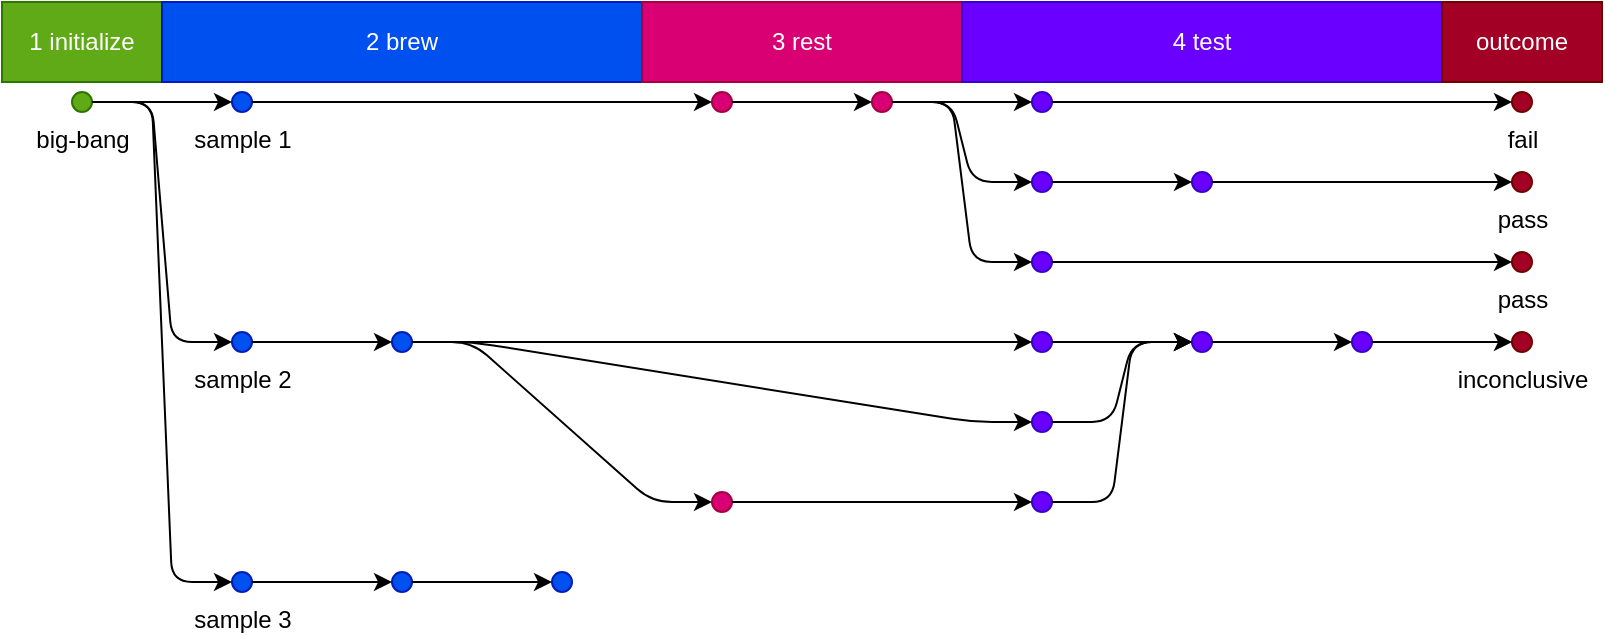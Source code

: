 <mxGraphModel dx="640" dy="480">
	<root>
		<mxCell id="root" style=""></mxCell>
		<mxCell id="layer1" style="" parent="root"></mxCell>
		<mxCell id="1 initialize" value="1 initialize" style="html=1;whiteSpace=wrap;fontColor=#ffffff;fillColor=#60A917;strokeColor=#2D7600;" parent="layer1" vertex="1">
			<mxGeometry width="80" height="40" as="geometry"></mxGeometry>
		</mxCell>
		<mxCell id="2 brew" value="2 brew" style="html=1;whiteSpace=wrap;fontColor=#ffffff;strokeColor=#001DBC;fillColor=#0050ef;" parent="layer1" vertex="1">
			<mxGeometry x="80" width="240" height="40" as="geometry"></mxGeometry>
		</mxCell>
		<mxCell id="3 rest" value="3 rest" style="html=1;whiteSpace=wrap;fontColor=#ffffff;strokeColor=#A50040;fillColor=#d80073;" parent="layer1" vertex="1">
			<mxGeometry x="320" width="160" height="40" as="geometry"></mxGeometry>
		</mxCell>
		<mxCell id="4 test" value="4 test" style="html=1;whiteSpace=wrap;fontColor=#ffffff;strokeColor=#3700CC;fillColor=#6a00ff;" parent="layer1" vertex="1">
			<mxGeometry x="480" width="240" height="40" as="geometry"></mxGeometry>
		</mxCell>
		<mxCell id="outcome" value="outcome" style="html=1;whiteSpace=wrap;fontColor=#ffffff;strokeColor=#6F0000;fillColor=#a20025;" parent="layer1" vertex="1">
			<mxGeometry x="720" width="80" height="40" as="geometry"></mxGeometry>
		</mxCell>
		<mxCell id="0" value="big-bang" style="ellipse;labelPosition=center;align=center;fillColor=#60A917;aspect=fixed;html=1;verticalLabelPosition=bottom;verticalAlign=top;fontColor=#000000;strokeColor=#2D7600;" parent="layer1" vertex="1">
			<mxGeometry x="35" y="45" width="10" height="10" as="geometry"></mxGeometry>
		</mxCell>
		<mxCell id="1" value="sample 1" style="aspect=fixed;verticalLabelPosition=bottom;verticalAlign=top;strokeColor=#001DBC;fillColor=#0050ef;ellipse;html=1;labelPosition=center;align=center;fontColor=#000000;" parent="layer1" vertex="1">
			<mxGeometry x="115" y="45" width="10" height="10" as="geometry"></mxGeometry>
		</mxCell>
		<mxCell id="4" style="verticalAlign=top;strokeColor=#A50040;fillColor=#d80073;verticalLabelPosition=bottom;align=center;html=1;labelPosition=center;fontColor=#000000;ellipse;aspect=fixed;" parent="layer1" vertex="1">
			<mxGeometry x="355" y="45" width="10" height="10" as="geometry"></mxGeometry>
		</mxCell>
		<mxCell id="5" style="verticalAlign=top;strokeColor=#A50040;ellipse;aspect=fixed;verticalLabelPosition=bottom;align=center;html=1;labelPosition=center;fontColor=#000000;fillColor=#d80073;" parent="layer1" vertex="1">
			<mxGeometry x="435" y="45" width="10" height="10" as="geometry"></mxGeometry>
		</mxCell>
		<mxCell id="7" style="ellipse;aspect=fixed;html=1;labelPosition=center;fontColor=#000000;verticalLabelPosition=bottom;align=center;verticalAlign=top;strokeColor=#3700CC;fillColor=#6a00ff;" parent="layer1" vertex="1">
			<mxGeometry x="515" y="45" width="10" height="10" as="geometry"></mxGeometry>
		</mxCell>
		<mxCell id="7fail" value="fail" style="labelPosition=center;verticalLabelPosition=bottom;verticalAlign=top;fontColor=#000000;fillColor=#a20025;html=1;aspect=fixed;align=center;strokeColor=#6F0000;ellipse;" parent="layer1" vertex="1">
			<mxGeometry x="755" y="45" width="10" height="10" as="geometry"></mxGeometry>
		</mxCell>
		<mxCell id="7-7fail" style="strokeWidth=1;edgeStyle=entityRelationEdgeStyle;orthogonalLoop=1;jettySize=auto;html=1;" parent="layer1" edge="1" source="7" target="7fail">
			<mxGeometry relative="1" as="geometry"></mxGeometry>
		</mxCell>
		<mxCell id="5-7" style="strokeWidth=1;edgeStyle=entityRelationEdgeStyle;orthogonalLoop=1;jettySize=auto;html=1;" parent="layer1" edge="1" source="5" target="7">
			<mxGeometry relative="1" as="geometry"></mxGeometry>
		</mxCell>
		<mxCell id="8" style="verticalAlign=top;fontColor=#000000;ellipse;aspect=fixed;verticalLabelPosition=bottom;align=center;strokeColor=#3700CC;fillColor=#6a00ff;html=1;labelPosition=center;" parent="layer1" vertex="1">
			<mxGeometry x="515" y="85" width="10" height="10" as="geometry"></mxGeometry>
		</mxCell>
		<mxCell id="9" style="ellipse;html=1;labelPosition=center;align=center;fillColor=#6a00ff;aspect=fixed;verticalLabelPosition=bottom;verticalAlign=top;fontColor=#000000;strokeColor=#3700CC;" parent="layer1" vertex="1">
			<mxGeometry x="595" y="85" width="10" height="10" as="geometry"></mxGeometry>
		</mxCell>
		<mxCell id="9pass" value="pass" style="ellipse;aspect=fixed;html=1;labelPosition=center;align=center;strokeColor=#6F0000;verticalLabelPosition=bottom;verticalAlign=top;fontColor=#000000;fillColor=#a20025;" parent="layer1" vertex="1">
			<mxGeometry x="755" y="85" width="10" height="10" as="geometry"></mxGeometry>
		</mxCell>
		<mxCell id="9-9pass" style="edgeStyle=entityRelationEdgeStyle;orthogonalLoop=1;jettySize=auto;html=1;strokeWidth=1;" parent="layer1" edge="1" source="9" target="9pass">
			<mxGeometry relative="1" as="geometry"></mxGeometry>
		</mxCell>
		<mxCell id="8-9" style="edgeStyle=entityRelationEdgeStyle;orthogonalLoop=1;jettySize=auto;html=1;strokeWidth=1;" parent="layer1" edge="1" source="8" target="9">
			<mxGeometry relative="1" as="geometry"></mxGeometry>
		</mxCell>
		<mxCell id="5-8" style="html=1;strokeWidth=1;edgeStyle=entityRelationEdgeStyle;orthogonalLoop=1;jettySize=auto;" parent="layer1" edge="1" source="5" target="8">
			<mxGeometry relative="1" as="geometry"></mxGeometry>
		</mxCell>
		<mxCell id="6" style="fontColor=#000000;aspect=fixed;html=1;labelPosition=center;verticalLabelPosition=bottom;verticalAlign=top;ellipse;align=center;strokeColor=#3700CC;fillColor=#6a00ff;" parent="layer1" vertex="1">
			<mxGeometry x="515" y="125" width="10" height="10" as="geometry"></mxGeometry>
		</mxCell>
		<mxCell id="6pass" value="pass" style="aspect=fixed;html=1;verticalAlign=top;ellipse;labelPosition=center;verticalLabelPosition=bottom;align=center;fontColor=#000000;strokeColor=#6F0000;fillColor=#a20025;" parent="layer1" vertex="1">
			<mxGeometry x="755" y="125" width="10" height="10" as="geometry"></mxGeometry>
		</mxCell>
		<mxCell id="6-6pass" style="strokeWidth=1;edgeStyle=entityRelationEdgeStyle;orthogonalLoop=1;jettySize=auto;html=1;" parent="layer1" edge="1" source="6" target="6pass">
			<mxGeometry relative="1" as="geometry"></mxGeometry>
		</mxCell>
		<mxCell id="5-6" style="html=1;strokeWidth=1;edgeStyle=entityRelationEdgeStyle;orthogonalLoop=1;jettySize=auto;" parent="layer1" edge="1" source="5" target="6">
			<mxGeometry relative="1" as="geometry"></mxGeometry>
		</mxCell>
		<mxCell id="4-5" style="strokeWidth=1;edgeStyle=entityRelationEdgeStyle;orthogonalLoop=1;jettySize=auto;html=1;" parent="layer1" edge="1" source="4" target="5">
			<mxGeometry relative="1" as="geometry"></mxGeometry>
		</mxCell>
		<mxCell id="1-4" style="html=1;strokeWidth=1;edgeStyle=entityRelationEdgeStyle;orthogonalLoop=1;jettySize=auto;" parent="layer1" edge="1" source="1" target="4">
			<mxGeometry relative="1" as="geometry"></mxGeometry>
		</mxCell>
		<mxCell id="0-1" style="edgeStyle=entityRelationEdgeStyle;orthogonalLoop=1;jettySize=auto;html=1;strokeWidth=1;" parent="layer1" edge="1" source="0" target="1">
			<mxGeometry relative="1" as="geometry"></mxGeometry>
		</mxCell>
		<mxCell id="2" value="sample 2" style="aspect=fixed;labelPosition=center;align=center;strokeColor=#001DBC;fillColor=#0050ef;ellipse;verticalLabelPosition=bottom;verticalAlign=top;fontColor=#000000;html=1;" parent="layer1" vertex="1">
			<mxGeometry x="115" y="165" width="10" height="10" as="geometry"></mxGeometry>
		</mxCell>
		<mxCell id="10" style="aspect=fixed;align=center;verticalAlign=top;strokeColor=#001DBC;fillColor=#0050ef;ellipse;html=1;labelPosition=center;verticalLabelPosition=bottom;fontColor=#000000;" parent="layer1" vertex="1">
			<mxGeometry x="195" y="165" width="10" height="10" as="geometry"></mxGeometry>
		</mxCell>
		<mxCell id="14" style="verticalLabelPosition=bottom;verticalAlign=top;aspect=fixed;html=1;labelPosition=center;strokeColor=#3700CC;fillColor=#6a00ff;ellipse;align=center;fontColor=#000000;" parent="layer1" vertex="1">
			<mxGeometry x="515" y="165" width="10" height="10" as="geometry"></mxGeometry>
		</mxCell>
		<mxCell id="15" style="html=1;labelPosition=center;verticalLabelPosition=bottom;fontColor=#000000;fillColor=#6a00ff;ellipse;aspect=fixed;align=center;verticalAlign=top;strokeColor=#3700CC;" parent="layer1" vertex="1">
			<mxGeometry x="595" y="165" width="10" height="10" as="geometry"></mxGeometry>
		</mxCell>
		<mxCell id="16" style="align=center;fillColor=#6a00ff;ellipse;html=1;verticalLabelPosition=bottom;verticalAlign=top;fontColor=#000000;strokeColor=#3700CC;aspect=fixed;labelPosition=center;" parent="layer1" vertex="1">
			<mxGeometry x="675" y="165" width="10" height="10" as="geometry"></mxGeometry>
		</mxCell>
		<mxCell id="16 inconclusive" value=" inconclusive" style="ellipse;fontColor=#000000;fillColor=#a20025;aspect=fixed;html=1;labelPosition=center;verticalLabelPosition=bottom;align=center;verticalAlign=top;strokeColor=#6F0000;" parent="layer1" vertex="1">
			<mxGeometry x="755" y="165" width="10" height="10" as="geometry"></mxGeometry>
		</mxCell>
		<mxCell id="16-16 inconclusive" style="strokeWidth=1;edgeStyle=entityRelationEdgeStyle;orthogonalLoop=1;jettySize=auto;html=1;" parent="layer1" edge="1" source="16" target="16 inconclusive">
			<mxGeometry relative="1" as="geometry"></mxGeometry>
		</mxCell>
		<mxCell id="15-16" style="edgeStyle=entityRelationEdgeStyle;orthogonalLoop=1;jettySize=auto;html=1;strokeWidth=1;" parent="layer1" edge="1" source="15" target="16">
			<mxGeometry relative="1" as="geometry"></mxGeometry>
		</mxCell>
		<mxCell id="14-15" style="orthogonalLoop=1;jettySize=auto;html=1;strokeWidth=1;edgeStyle=entityRelationEdgeStyle;" parent="layer1" edge="1" source="14" target="15">
			<mxGeometry relative="1" as="geometry"></mxGeometry>
		</mxCell>
		<mxCell id="10-14" style="html=1;strokeWidth=1;edgeStyle=entityRelationEdgeStyle;orthogonalLoop=1;jettySize=auto;" parent="layer1" edge="1" source="10" target="14">
			<mxGeometry relative="1" as="geometry"></mxGeometry>
		</mxCell>
		<mxCell id="11" style="strokeColor=#3700CC;html=1;fontColor=#000000;labelPosition=center;verticalLabelPosition=bottom;align=center;verticalAlign=top;fillColor=#6a00ff;ellipse;aspect=fixed;" parent="layer1" vertex="1">
			<mxGeometry x="515" y="205" width="10" height="10" as="geometry"></mxGeometry>
		</mxCell>
		<mxCell id="11-15" style="strokeWidth=1;edgeStyle=entityRelationEdgeStyle;orthogonalLoop=1;jettySize=auto;html=1;" parent="layer1" edge="1" source="11" target="15">
			<mxGeometry relative="1" as="geometry"></mxGeometry>
		</mxCell>
		<mxCell id="10-11" style="edgeStyle=entityRelationEdgeStyle;orthogonalLoop=1;jettySize=auto;html=1;strokeWidth=1;" parent="layer1" edge="1" source="10" target="11">
			<mxGeometry relative="1" as="geometry"></mxGeometry>
		</mxCell>
		<mxCell id="12" style="align=center;verticalAlign=top;fontColor=#000000;aspect=fixed;html=1;labelPosition=center;fillColor=#d80073;ellipse;verticalLabelPosition=bottom;strokeColor=#A50040;" parent="layer1" vertex="1">
			<mxGeometry x="355" y="245" width="10" height="10" as="geometry"></mxGeometry>
		</mxCell>
		<mxCell id="13" style="ellipse;aspect=fixed;html=1;verticalLabelPosition=bottom;align=center;fontColor=#000000;labelPosition=center;verticalAlign=top;strokeColor=#3700CC;fillColor=#6a00ff;" parent="layer1" vertex="1">
			<mxGeometry x="515" y="245" width="10" height="10" as="geometry"></mxGeometry>
		</mxCell>
		<mxCell id="13-15" style="jettySize=auto;html=1;strokeWidth=1;edgeStyle=entityRelationEdgeStyle;orthogonalLoop=1;" parent="layer1" edge="1" source="13" target="15">
			<mxGeometry relative="1" as="geometry"></mxGeometry>
		</mxCell>
		<mxCell id="12-13" style="edgeStyle=entityRelationEdgeStyle;orthogonalLoop=1;jettySize=auto;html=1;strokeWidth=1;" parent="layer1" edge="1" source="12" target="13">
			<mxGeometry relative="1" as="geometry"></mxGeometry>
		</mxCell>
		<mxCell id="10-12" style="orthogonalLoop=1;jettySize=auto;html=1;strokeWidth=1;edgeStyle=entityRelationEdgeStyle;" parent="layer1" edge="1" source="10" target="12">
			<mxGeometry relative="1" as="geometry"></mxGeometry>
		</mxCell>
		<mxCell id="2-10" style="edgeStyle=entityRelationEdgeStyle;orthogonalLoop=1;jettySize=auto;html=1;strokeWidth=1;" parent="layer1" edge="1" source="2" target="10">
			<mxGeometry relative="1" as="geometry"></mxGeometry>
		</mxCell>
		<mxCell id="0-2" style="jettySize=auto;html=1;strokeWidth=1;edgeStyle=entityRelationEdgeStyle;orthogonalLoop=1;" parent="layer1" edge="1" source="0" target="2">
			<mxGeometry relative="1" as="geometry"></mxGeometry>
		</mxCell>
		<mxCell id="3" value="sample 3" style="labelPosition=center;verticalLabelPosition=bottom;align=center;fontColor=#000000;fillColor=#0050ef;ellipse;html=1;strokeColor=#001DBC;aspect=fixed;verticalAlign=top;" parent="layer1" vertex="1">
			<mxGeometry x="115" y="285" width="10" height="10" as="geometry"></mxGeometry>
		</mxCell>
		<mxCell id="17" style="verticalLabelPosition=bottom;align=center;fontColor=#000000;strokeColor=#001DBC;ellipse;aspect=fixed;html=1;labelPosition=center;verticalAlign=top;fillColor=#0050ef;" parent="layer1" vertex="1">
			<mxGeometry x="195" y="285" width="10" height="10" as="geometry"></mxGeometry>
		</mxCell>
		<mxCell id="18" style="fillColor=#0050ef;ellipse;aspect=fixed;labelPosition=center;verticalLabelPosition=bottom;align=center;verticalAlign=top;fontColor=#000000;html=1;strokeColor=#001DBC;" parent="layer1" vertex="1">
			<mxGeometry x="275" y="285" width="10" height="10" as="geometry"></mxGeometry>
		</mxCell>
		<mxCell id="17-18" style="jettySize=auto;html=1;strokeWidth=1;edgeStyle=entityRelationEdgeStyle;orthogonalLoop=1;" parent="layer1" edge="1" source="17" target="18">
			<mxGeometry relative="1" as="geometry"></mxGeometry>
		</mxCell>
		<mxCell id="3-17" style="edgeStyle=entityRelationEdgeStyle;orthogonalLoop=1;jettySize=auto;html=1;strokeWidth=1;" parent="layer1" edge="1" source="3" target="17">
			<mxGeometry relative="1" as="geometry"></mxGeometry>
		</mxCell>
		<mxCell id="0-3" style="edgeStyle=entityRelationEdgeStyle;orthogonalLoop=1;jettySize=auto;html=1;strokeWidth=1;" parent="layer1" edge="1" source="0" target="3">
			<mxGeometry relative="1" as="geometry"></mxGeometry>
		</mxCell>
	</root>
</mxGraphModel>